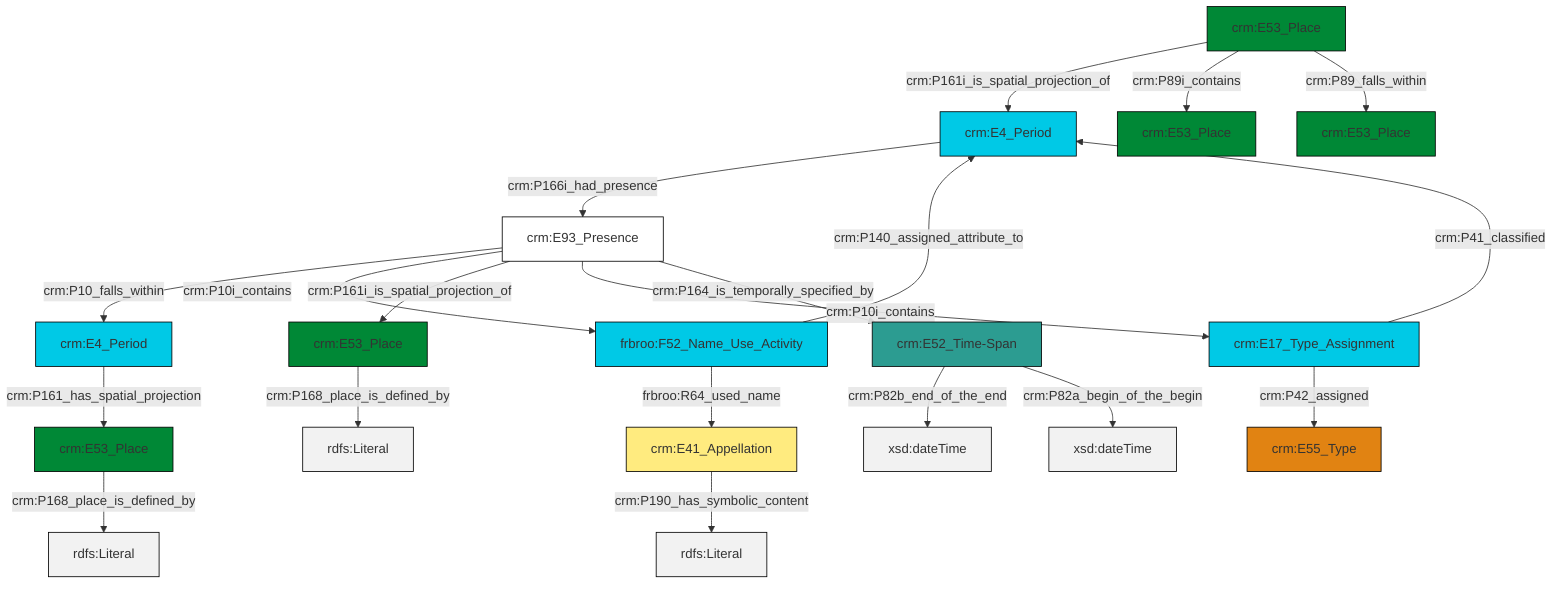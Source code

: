 graph TD
classDef Literal fill:#f2f2f2,stroke:#000000;
classDef CRM_Entity fill:#FFFFFF,stroke:#000000;
classDef Temporal_Entity fill:#00C9E6, stroke:#000000;
classDef Type fill:#E18312, stroke:#000000;
classDef Time-Span fill:#2C9C91, stroke:#000000;
classDef Appellation fill:#FFEB7F, stroke:#000000;
classDef Place fill:#008836, stroke:#000000;
classDef Persistent_Item fill:#B266B2, stroke:#000000;
classDef Conceptual_Object fill:#FFD700, stroke:#000000;
classDef Physical_Thing fill:#D2B48C, stroke:#000000;
classDef Actor fill:#f58aad, stroke:#000000;
classDef PC_Classes fill:#4ce600, stroke:#000000;
classDef Multi fill:#cccccc,stroke:#000000;

0["crm:E53_Place"]:::Place -->|crm:P161i_is_spatial_projection_of| 1["crm:E4_Period"]:::Temporal_Entity
1["crm:E4_Period"]:::Temporal_Entity -->|crm:P166i_had_presence| 2["crm:E93_Presence"]:::CRM_Entity
2["crm:E93_Presence"]:::CRM_Entity -->|crm:P10_falls_within| 3["crm:E4_Period"]:::Temporal_Entity
8["crm:E17_Type_Assignment"]:::Temporal_Entity -->|crm:P41_classified| 1["crm:E4_Period"]:::Temporal_Entity
4["crm:E52_Time-Span"]:::Time-Span -->|crm:P82b_end_of_the_end| 9[xsd:dateTime]:::Literal
2["crm:E93_Presence"]:::CRM_Entity -->|crm:P10i_contains| 6["frbroo:F52_Name_Use_Activity"]:::Temporal_Entity
2["crm:E93_Presence"]:::CRM_Entity -->|crm:P161i_is_spatial_projection_of| 12["crm:E53_Place"]:::Place
6["frbroo:F52_Name_Use_Activity"]:::Temporal_Entity -->|frbroo:R64_used_name| 13["crm:E41_Appellation"]:::Appellation
0["crm:E53_Place"]:::Place -->|crm:P89i_contains| 10["crm:E53_Place"]:::Place
8["crm:E17_Type_Assignment"]:::Temporal_Entity -->|crm:P42_assigned| 18["crm:E55_Type"]:::Type
14["crm:E53_Place"]:::Place -->|crm:P168_place_is_defined_by| 23[rdfs:Literal]:::Literal
2["crm:E93_Presence"]:::CRM_Entity -->|crm:P10i_contains| 8["crm:E17_Type_Assignment"]:::Temporal_Entity
12["crm:E53_Place"]:::Place -->|crm:P168_place_is_defined_by| 26[rdfs:Literal]:::Literal
4["crm:E52_Time-Span"]:::Time-Span -->|crm:P82a_begin_of_the_begin| 27[xsd:dateTime]:::Literal
2["crm:E93_Presence"]:::CRM_Entity -->|crm:P164_is_temporally_specified_by| 4["crm:E52_Time-Span"]:::Time-Span
0["crm:E53_Place"]:::Place -->|crm:P89_falls_within| 24["crm:E53_Place"]:::Place
6["frbroo:F52_Name_Use_Activity"]:::Temporal_Entity -->|crm:P140_assigned_attribute_to| 1["crm:E4_Period"]:::Temporal_Entity
13["crm:E41_Appellation"]:::Appellation -->|crm:P190_has_symbolic_content| 28[rdfs:Literal]:::Literal
3["crm:E4_Period"]:::Temporal_Entity -->|crm:P161_has_spatial_projection| 14["crm:E53_Place"]:::Place